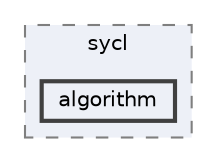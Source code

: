 digraph "external/taskflow/taskflow/sycl/algorithm"
{
 // LATEX_PDF_SIZE
  bgcolor="transparent";
  edge [fontname=Helvetica,fontsize=10,labelfontname=Helvetica,labelfontsize=10];
  node [fontname=Helvetica,fontsize=10,shape=box,height=0.2,width=0.4];
  compound=true
  subgraph clusterdir_4777bd47f7e0f77650c4385d03eebdf0 {
    graph [ bgcolor="#edf0f7", pencolor="grey50", label="sycl", fontname=Helvetica,fontsize=10 style="filled,dashed", URL="dir_4777bd47f7e0f77650c4385d03eebdf0.html",tooltip=""]
  dir_46e32f9435197f874b2a11e4fce5feb3 [label="algorithm", fillcolor="#edf0f7", color="grey25", style="filled,bold", URL="dir_46e32f9435197f874b2a11e4fce5feb3.html",tooltip=""];
  }
}
